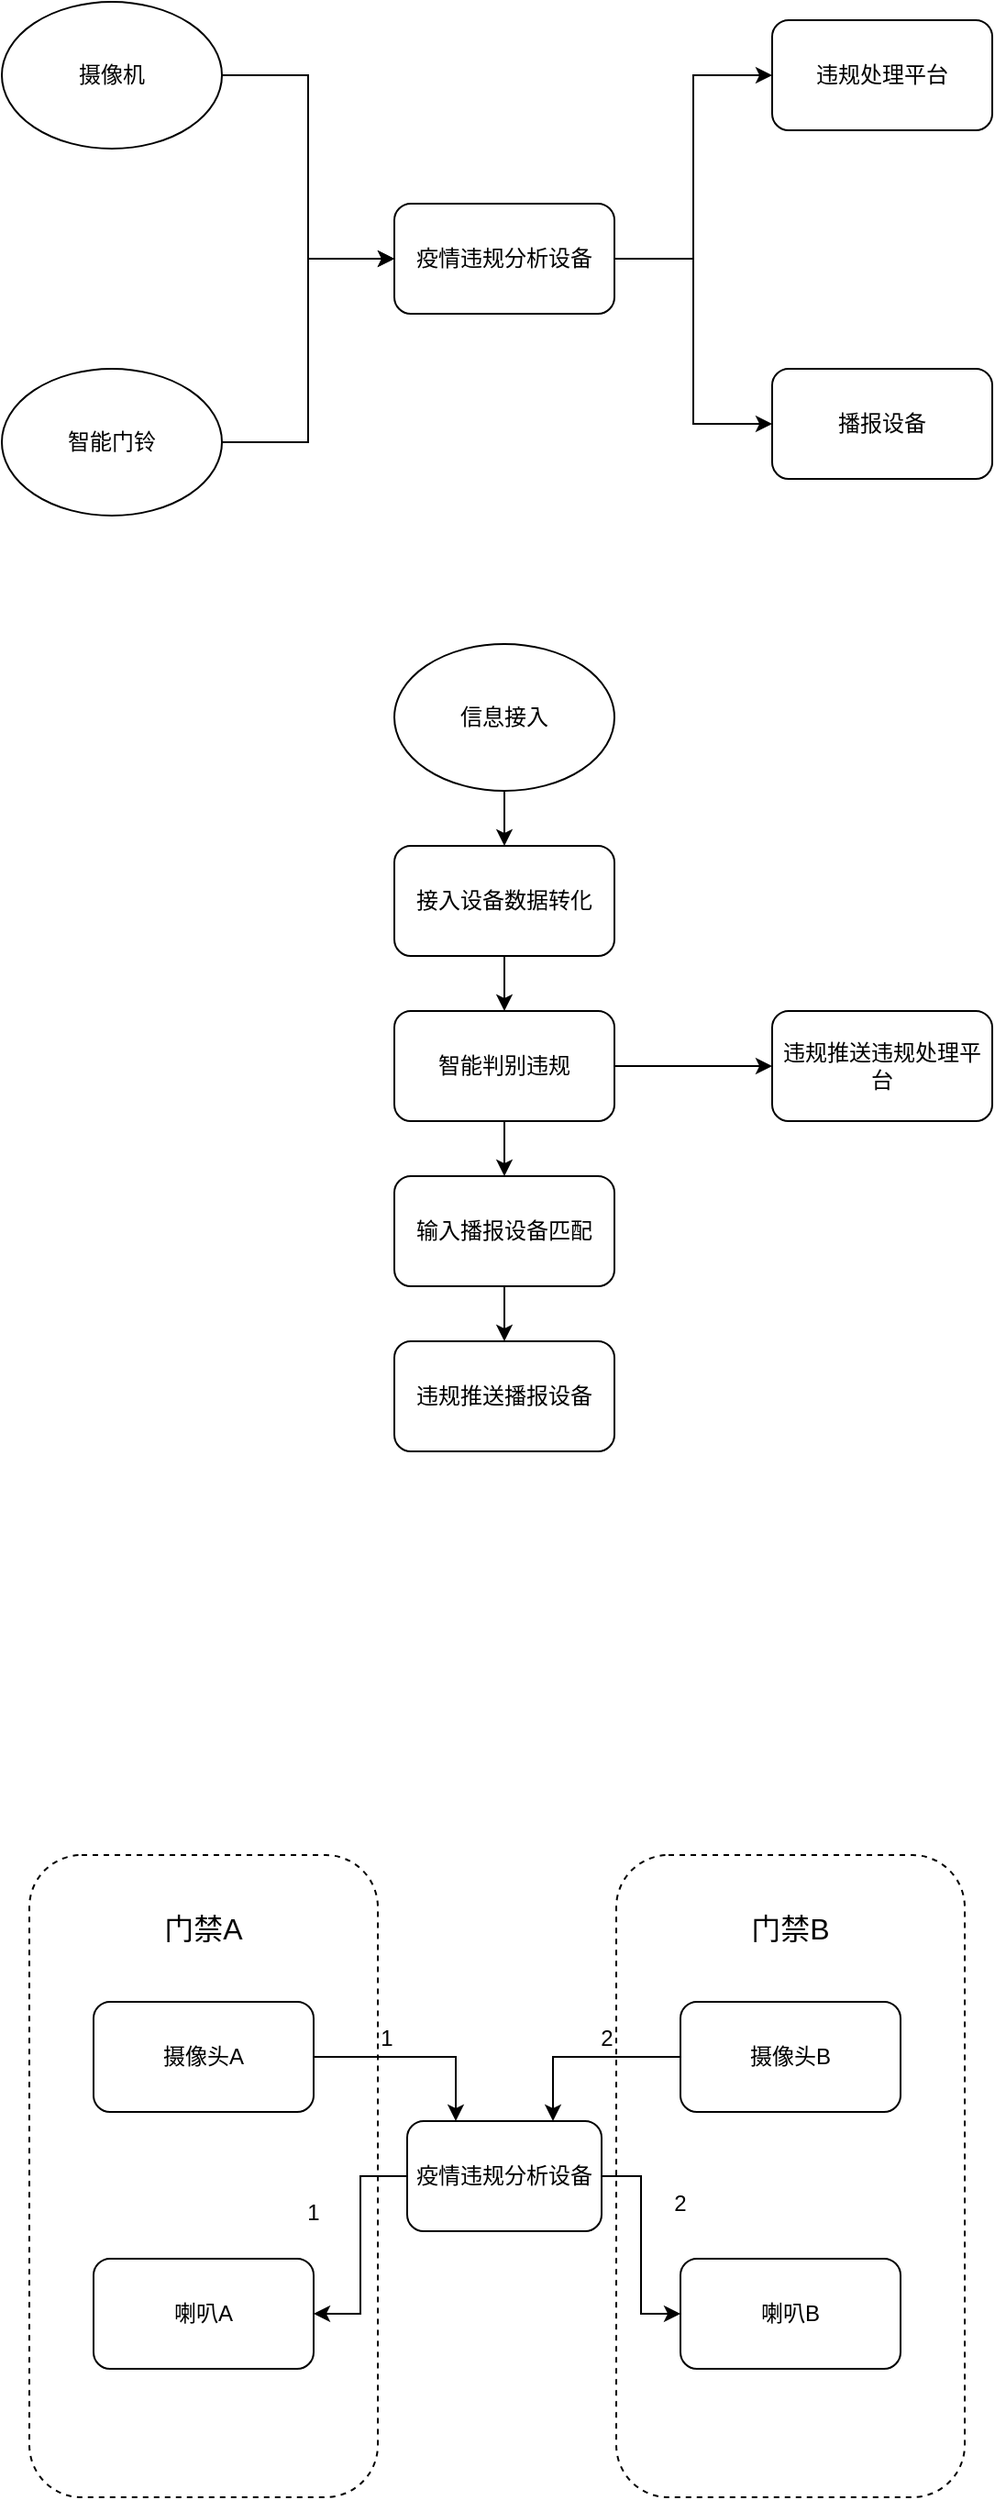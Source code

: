 <mxfile version="12.7.2" type="github">
  <diagram id="1g1KsQu2lwjrwWcJqxQV" name="Page-1">
    <mxGraphModel dx="1182" dy="715" grid="1" gridSize="10" guides="1" tooltips="1" connect="1" arrows="1" fold="1" page="1" pageScale="1" pageWidth="827" pageHeight="1169" math="0" shadow="0">
      <root>
        <mxCell id="0" />
        <mxCell id="1" parent="0" />
        <mxCell id="RjK2tQvfMAR0bIPLNAO6-40" style="edgeStyle=orthogonalEdgeStyle;rounded=0;orthogonalLoop=1;jettySize=auto;html=1;entryX=0;entryY=0.5;entryDx=0;entryDy=0;" edge="1" parent="1" source="RjK2tQvfMAR0bIPLNAO6-1" target="RjK2tQvfMAR0bIPLNAO6-38">
          <mxGeometry relative="1" as="geometry" />
        </mxCell>
        <mxCell id="RjK2tQvfMAR0bIPLNAO6-41" style="edgeStyle=orthogonalEdgeStyle;rounded=0;orthogonalLoop=1;jettySize=auto;html=1;entryX=0;entryY=0.5;entryDx=0;entryDy=0;" edge="1" parent="1" source="RjK2tQvfMAR0bIPLNAO6-1" target="RjK2tQvfMAR0bIPLNAO6-39">
          <mxGeometry relative="1" as="geometry" />
        </mxCell>
        <mxCell id="RjK2tQvfMAR0bIPLNAO6-1" value="疫情违规分析设备" style="rounded=1;whiteSpace=wrap;html=1;" vertex="1" parent="1">
          <mxGeometry x="354" y="340" width="120" height="60" as="geometry" />
        </mxCell>
        <mxCell id="RjK2tQvfMAR0bIPLNAO6-5" style="edgeStyle=orthogonalEdgeStyle;rounded=0;orthogonalLoop=1;jettySize=auto;html=1;exitX=1;exitY=0.5;exitDx=0;exitDy=0;entryX=0;entryY=0.5;entryDx=0;entryDy=0;" edge="1" parent="1" source="RjK2tQvfMAR0bIPLNAO6-2" target="RjK2tQvfMAR0bIPLNAO6-1">
          <mxGeometry relative="1" as="geometry" />
        </mxCell>
        <mxCell id="RjK2tQvfMAR0bIPLNAO6-2" value="摄像机" style="ellipse;whiteSpace=wrap;html=1;" vertex="1" parent="1">
          <mxGeometry x="140" y="230" width="120" height="80" as="geometry" />
        </mxCell>
        <mxCell id="RjK2tQvfMAR0bIPLNAO6-7" style="edgeStyle=orthogonalEdgeStyle;rounded=0;orthogonalLoop=1;jettySize=auto;html=1;entryX=0;entryY=0.5;entryDx=0;entryDy=0;" edge="1" parent="1" source="RjK2tQvfMAR0bIPLNAO6-4" target="RjK2tQvfMAR0bIPLNAO6-1">
          <mxGeometry relative="1" as="geometry" />
        </mxCell>
        <mxCell id="RjK2tQvfMAR0bIPLNAO6-4" value="智能门铃" style="ellipse;whiteSpace=wrap;html=1;" vertex="1" parent="1">
          <mxGeometry x="140" y="430" width="120" height="80" as="geometry" />
        </mxCell>
        <mxCell id="RjK2tQvfMAR0bIPLNAO6-38" value="违规处理平台" style="rounded=1;whiteSpace=wrap;html=1;" vertex="1" parent="1">
          <mxGeometry x="560" y="240" width="120" height="60" as="geometry" />
        </mxCell>
        <mxCell id="RjK2tQvfMAR0bIPLNAO6-39" value="播报设备" style="rounded=1;whiteSpace=wrap;html=1;" vertex="1" parent="1">
          <mxGeometry x="560" y="430" width="120" height="60" as="geometry" />
        </mxCell>
        <mxCell id="RjK2tQvfMAR0bIPLNAO6-45" style="edgeStyle=orthogonalEdgeStyle;rounded=0;orthogonalLoop=1;jettySize=auto;html=1;entryX=0.5;entryY=0;entryDx=0;entryDy=0;" edge="1" parent="1" source="RjK2tQvfMAR0bIPLNAO6-43" target="RjK2tQvfMAR0bIPLNAO6-44">
          <mxGeometry relative="1" as="geometry" />
        </mxCell>
        <mxCell id="RjK2tQvfMAR0bIPLNAO6-43" value="信息接入" style="ellipse;whiteSpace=wrap;html=1;" vertex="1" parent="1">
          <mxGeometry x="354" y="580" width="120" height="80" as="geometry" />
        </mxCell>
        <mxCell id="RjK2tQvfMAR0bIPLNAO6-47" style="edgeStyle=orthogonalEdgeStyle;rounded=0;orthogonalLoop=1;jettySize=auto;html=1;entryX=0.5;entryY=0;entryDx=0;entryDy=0;" edge="1" parent="1" source="RjK2tQvfMAR0bIPLNAO6-44" target="RjK2tQvfMAR0bIPLNAO6-46">
          <mxGeometry relative="1" as="geometry" />
        </mxCell>
        <mxCell id="RjK2tQvfMAR0bIPLNAO6-44" value="接入设备数据转化" style="rounded=1;whiteSpace=wrap;html=1;" vertex="1" parent="1">
          <mxGeometry x="354" y="690" width="120" height="60" as="geometry" />
        </mxCell>
        <mxCell id="RjK2tQvfMAR0bIPLNAO6-49" style="edgeStyle=orthogonalEdgeStyle;rounded=0;orthogonalLoop=1;jettySize=auto;html=1;entryX=0.5;entryY=0;entryDx=0;entryDy=0;" edge="1" parent="1" source="RjK2tQvfMAR0bIPLNAO6-46" target="RjK2tQvfMAR0bIPLNAO6-48">
          <mxGeometry relative="1" as="geometry" />
        </mxCell>
        <mxCell id="RjK2tQvfMAR0bIPLNAO6-54" style="edgeStyle=orthogonalEdgeStyle;rounded=0;orthogonalLoop=1;jettySize=auto;html=1;entryX=0;entryY=0.5;entryDx=0;entryDy=0;" edge="1" parent="1" source="RjK2tQvfMAR0bIPLNAO6-46" target="RjK2tQvfMAR0bIPLNAO6-53">
          <mxGeometry relative="1" as="geometry" />
        </mxCell>
        <mxCell id="RjK2tQvfMAR0bIPLNAO6-46" value="智能判别违规" style="rounded=1;whiteSpace=wrap;html=1;" vertex="1" parent="1">
          <mxGeometry x="354" y="780" width="120" height="60" as="geometry" />
        </mxCell>
        <mxCell id="RjK2tQvfMAR0bIPLNAO6-52" style="edgeStyle=orthogonalEdgeStyle;rounded=0;orthogonalLoop=1;jettySize=auto;html=1;entryX=0.5;entryY=0;entryDx=0;entryDy=0;" edge="1" parent="1" source="RjK2tQvfMAR0bIPLNAO6-48" target="RjK2tQvfMAR0bIPLNAO6-50">
          <mxGeometry relative="1" as="geometry" />
        </mxCell>
        <mxCell id="RjK2tQvfMAR0bIPLNAO6-48" value="输入播报设备匹配" style="rounded=1;whiteSpace=wrap;html=1;" vertex="1" parent="1">
          <mxGeometry x="354" y="870" width="120" height="60" as="geometry" />
        </mxCell>
        <mxCell id="RjK2tQvfMAR0bIPLNAO6-50" value="违规推送播报设备" style="rounded=1;whiteSpace=wrap;html=1;" vertex="1" parent="1">
          <mxGeometry x="354" y="960" width="120" height="60" as="geometry" />
        </mxCell>
        <mxCell id="RjK2tQvfMAR0bIPLNAO6-53" value="违规推送违规处理平台" style="rounded=1;whiteSpace=wrap;html=1;" vertex="1" parent="1">
          <mxGeometry x="560" y="780" width="120" height="60" as="geometry" />
        </mxCell>
        <mxCell id="RjK2tQvfMAR0bIPLNAO6-71" style="edgeStyle=orthogonalEdgeStyle;rounded=0;orthogonalLoop=1;jettySize=auto;html=1;entryX=0.25;entryY=0;entryDx=0;entryDy=0;fontSize=12;" edge="1" parent="1" source="RjK2tQvfMAR0bIPLNAO6-55" target="RjK2tQvfMAR0bIPLNAO6-68">
          <mxGeometry relative="1" as="geometry" />
        </mxCell>
        <mxCell id="RjK2tQvfMAR0bIPLNAO6-55" value="摄像头A" style="rounded=1;whiteSpace=wrap;html=1;" vertex="1" parent="1">
          <mxGeometry x="190" y="1320" width="120" height="60" as="geometry" />
        </mxCell>
        <mxCell id="RjK2tQvfMAR0bIPLNAO6-75" style="edgeStyle=orthogonalEdgeStyle;rounded=0;orthogonalLoop=1;jettySize=auto;html=1;entryX=0.75;entryY=0;entryDx=0;entryDy=0;fontSize=12;" edge="1" parent="1" source="RjK2tQvfMAR0bIPLNAO6-56" target="RjK2tQvfMAR0bIPLNAO6-68">
          <mxGeometry relative="1" as="geometry" />
        </mxCell>
        <mxCell id="RjK2tQvfMAR0bIPLNAO6-56" value="摄像头B" style="rounded=1;whiteSpace=wrap;html=1;" vertex="1" parent="1">
          <mxGeometry x="510" y="1320" width="120" height="60" as="geometry" />
        </mxCell>
        <mxCell id="RjK2tQvfMAR0bIPLNAO6-57" value="喇叭A" style="rounded=1;whiteSpace=wrap;html=1;" vertex="1" parent="1">
          <mxGeometry x="190" y="1460" width="120" height="60" as="geometry" />
        </mxCell>
        <mxCell id="RjK2tQvfMAR0bIPLNAO6-58" value="喇叭B" style="rounded=1;whiteSpace=wrap;html=1;" vertex="1" parent="1">
          <mxGeometry x="510" y="1460" width="120" height="60" as="geometry" />
        </mxCell>
        <mxCell id="RjK2tQvfMAR0bIPLNAO6-60" value="" style="rounded=1;whiteSpace=wrap;html=1;dashed=1;fillColor=none;" vertex="1" parent="1">
          <mxGeometry x="155" y="1240" width="190" height="350" as="geometry" />
        </mxCell>
        <mxCell id="RjK2tQvfMAR0bIPLNAO6-63" value="" style="rounded=1;whiteSpace=wrap;html=1;dashed=1;fillColor=none;" vertex="1" parent="1">
          <mxGeometry x="475" y="1240" width="190" height="350" as="geometry" />
        </mxCell>
        <mxCell id="RjK2tQvfMAR0bIPLNAO6-64" value="门禁A" style="text;html=1;strokeColor=none;fillColor=none;align=center;verticalAlign=middle;whiteSpace=wrap;rounded=0;dashed=1;fontSize=16;" vertex="1" parent="1">
          <mxGeometry x="220" y="1270" width="60" height="20" as="geometry" />
        </mxCell>
        <mxCell id="RjK2tQvfMAR0bIPLNAO6-67" value="门禁B" style="text;html=1;strokeColor=none;fillColor=none;align=center;verticalAlign=middle;whiteSpace=wrap;rounded=0;dashed=1;fontSize=16;" vertex="1" parent="1">
          <mxGeometry x="540" y="1270" width="60" height="20" as="geometry" />
        </mxCell>
        <mxCell id="RjK2tQvfMAR0bIPLNAO6-70" style="edgeStyle=orthogonalEdgeStyle;rounded=0;orthogonalLoop=1;jettySize=auto;html=1;entryX=1;entryY=0.5;entryDx=0;entryDy=0;fontSize=12;" edge="1" parent="1" source="RjK2tQvfMAR0bIPLNAO6-68" target="RjK2tQvfMAR0bIPLNAO6-57">
          <mxGeometry relative="1" as="geometry" />
        </mxCell>
        <mxCell id="RjK2tQvfMAR0bIPLNAO6-76" style="edgeStyle=orthogonalEdgeStyle;rounded=0;orthogonalLoop=1;jettySize=auto;html=1;entryX=0;entryY=0.5;entryDx=0;entryDy=0;fontSize=12;" edge="1" parent="1" source="RjK2tQvfMAR0bIPLNAO6-68" target="RjK2tQvfMAR0bIPLNAO6-58">
          <mxGeometry relative="1" as="geometry" />
        </mxCell>
        <mxCell id="RjK2tQvfMAR0bIPLNAO6-68" value="疫情违规分析设备" style="rounded=1;whiteSpace=wrap;html=1;fillColor=none;fontSize=12;" vertex="1" parent="1">
          <mxGeometry x="361" y="1385" width="106" height="60" as="geometry" />
        </mxCell>
        <mxCell id="RjK2tQvfMAR0bIPLNAO6-72" value="1" style="text;html=1;strokeColor=none;fillColor=none;align=center;verticalAlign=middle;whiteSpace=wrap;rounded=0;dashed=1;fontSize=12;" vertex="1" parent="1">
          <mxGeometry x="330" y="1330" width="40" height="20" as="geometry" />
        </mxCell>
        <mxCell id="RjK2tQvfMAR0bIPLNAO6-73" value="1" style="text;html=1;strokeColor=none;fillColor=none;align=center;verticalAlign=middle;whiteSpace=wrap;rounded=0;dashed=1;fontSize=12;" vertex="1" parent="1">
          <mxGeometry x="290" y="1425" width="40" height="20" as="geometry" />
        </mxCell>
        <mxCell id="RjK2tQvfMAR0bIPLNAO6-77" value="2" style="text;html=1;strokeColor=none;fillColor=none;align=center;verticalAlign=middle;whiteSpace=wrap;rounded=0;dashed=1;fontSize=12;" vertex="1" parent="1">
          <mxGeometry x="450" y="1330" width="40" height="20" as="geometry" />
        </mxCell>
        <mxCell id="RjK2tQvfMAR0bIPLNAO6-78" value="2" style="text;html=1;strokeColor=none;fillColor=none;align=center;verticalAlign=middle;whiteSpace=wrap;rounded=0;dashed=1;fontSize=12;" vertex="1" parent="1">
          <mxGeometry x="490" y="1420" width="40" height="20" as="geometry" />
        </mxCell>
      </root>
    </mxGraphModel>
  </diagram>
</mxfile>
